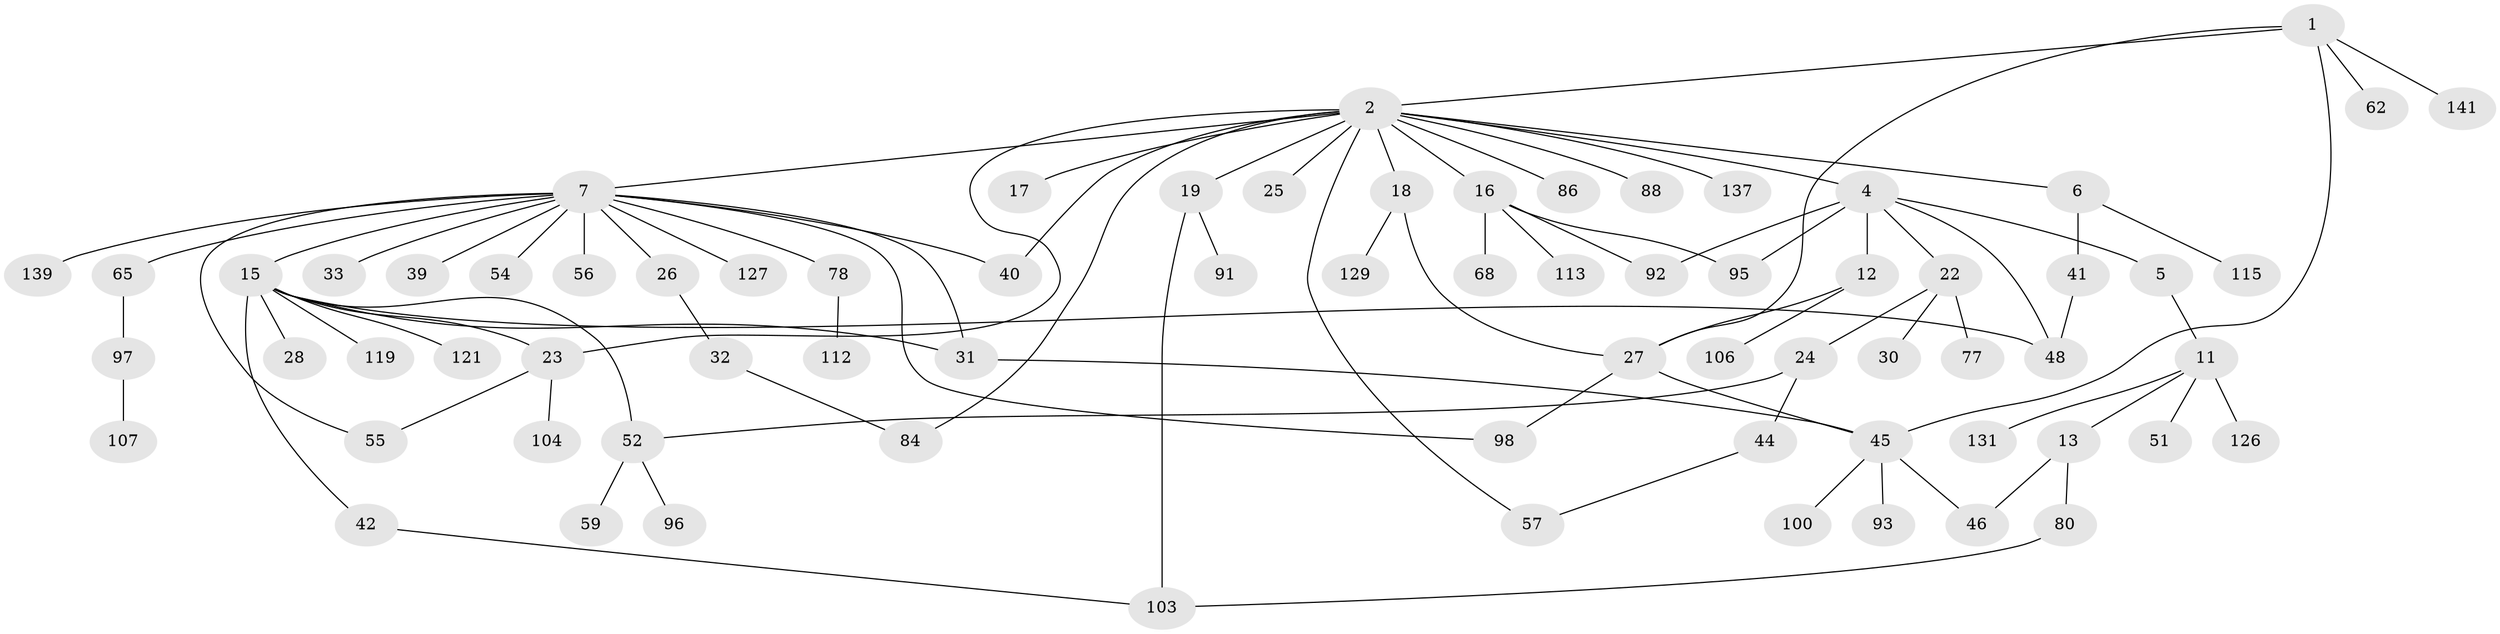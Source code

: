 // original degree distribution, {5: 0.06164383561643835, 3: 0.10273972602739725, 11: 0.00684931506849315, 6: 0.0273972602739726, 4: 0.08904109589041095, 9: 0.00684931506849315, 2: 0.2808219178082192, 1: 0.4246575342465753}
// Generated by graph-tools (version 1.1) at 2025/13/03/09/25 04:13:27]
// undirected, 73 vertices, 91 edges
graph export_dot {
graph [start="1"]
  node [color=gray90,style=filled];
  1 [super="+102+108"];
  2 [super="+3"];
  4 [super="+109+35+9"];
  5 [super="+82+118+34"];
  6 [super="+29"];
  7 [super="+8+58+14+37"];
  11;
  12;
  13 [super="+21"];
  15 [super="+20"];
  16;
  17 [super="+36+90"];
  18 [super="+49+79"];
  19 [super="+99+87+124"];
  22;
  23;
  24;
  25;
  26 [super="+53"];
  27 [super="+74"];
  28;
  30;
  31 [super="+138+50"];
  32 [super="+114+128"];
  33 [super="+146"];
  39;
  40 [super="+72"];
  41 [super="+123"];
  42;
  44 [super="+140+135"];
  45 [super="+63+81+47"];
  46 [super="+61"];
  48 [super="+111"];
  51 [super="+76"];
  52 [super="+64+117"];
  54;
  55;
  56;
  57 [super="+71"];
  59 [super="+120"];
  62 [super="+67"];
  65 [super="+73"];
  68 [super="+75"];
  77;
  78;
  80 [super="+136"];
  84 [super="+89"];
  86 [super="+94"];
  88;
  91;
  92;
  93;
  95;
  96;
  97;
  98;
  100;
  103 [super="+105+134"];
  104;
  106;
  107;
  112;
  113;
  115;
  119;
  121;
  126;
  127;
  129;
  131;
  137;
  139;
  141;
  1 -- 2;
  1 -- 62;
  1 -- 141;
  1 -- 27;
  1 -- 45;
  2 -- 4;
  2 -- 6;
  2 -- 7;
  2 -- 40;
  2 -- 137;
  2 -- 16;
  2 -- 17;
  2 -- 18;
  2 -- 19;
  2 -- 84;
  2 -- 86;
  2 -- 23;
  2 -- 88;
  2 -- 25;
  2 -- 57;
  4 -- 5;
  4 -- 12;
  4 -- 48;
  4 -- 95;
  4 -- 22;
  4 -- 92;
  5 -- 11;
  6 -- 41;
  6 -- 115;
  7 -- 31;
  7 -- 33;
  7 -- 98;
  7 -- 39;
  7 -- 40;
  7 -- 78;
  7 -- 54;
  7 -- 26;
  7 -- 127;
  7 -- 55;
  7 -- 56;
  7 -- 139;
  7 -- 15;
  7 -- 65;
  11 -- 13;
  11 -- 51;
  11 -- 126;
  11 -- 131;
  12 -- 27;
  12 -- 106;
  13 -- 80;
  13 -- 46;
  15 -- 28;
  15 -- 52 [weight=2];
  15 -- 121;
  15 -- 31;
  15 -- 48;
  15 -- 23;
  15 -- 119;
  15 -- 42;
  16 -- 68;
  16 -- 95;
  16 -- 113;
  16 -- 92;
  18 -- 129;
  18 -- 27;
  19 -- 91;
  19 -- 103;
  22 -- 24;
  22 -- 30;
  22 -- 77;
  23 -- 55;
  23 -- 104;
  24 -- 44;
  24 -- 52;
  26 -- 32;
  27 -- 98;
  27 -- 45;
  31 -- 45;
  32 -- 84;
  41 -- 48;
  42 -- 103;
  44 -- 57;
  45 -- 100;
  45 -- 93;
  45 -- 46;
  52 -- 59;
  52 -- 96;
  65 -- 97;
  78 -- 112;
  80 -- 103;
  97 -- 107;
}
